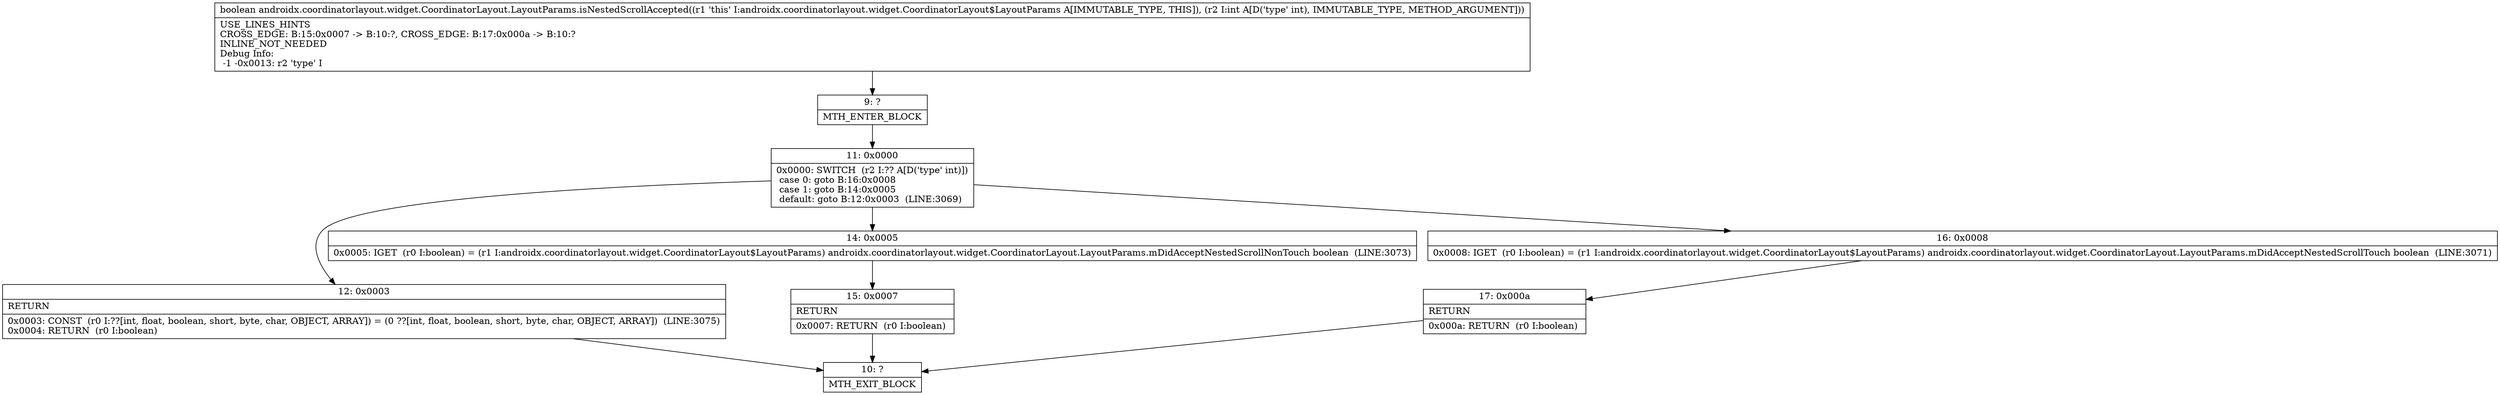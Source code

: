digraph "CFG forandroidx.coordinatorlayout.widget.CoordinatorLayout.LayoutParams.isNestedScrollAccepted(I)Z" {
Node_9 [shape=record,label="{9\:\ ?|MTH_ENTER_BLOCK\l}"];
Node_11 [shape=record,label="{11\:\ 0x0000|0x0000: SWITCH  (r2 I:?? A[D('type' int)])\l case 0: goto B:16:0x0008\l case 1: goto B:14:0x0005\l default: goto B:12:0x0003  (LINE:3069)\l}"];
Node_12 [shape=record,label="{12\:\ 0x0003|RETURN\l|0x0003: CONST  (r0 I:??[int, float, boolean, short, byte, char, OBJECT, ARRAY]) = (0 ??[int, float, boolean, short, byte, char, OBJECT, ARRAY])  (LINE:3075)\l0x0004: RETURN  (r0 I:boolean) \l}"];
Node_10 [shape=record,label="{10\:\ ?|MTH_EXIT_BLOCK\l}"];
Node_14 [shape=record,label="{14\:\ 0x0005|0x0005: IGET  (r0 I:boolean) = (r1 I:androidx.coordinatorlayout.widget.CoordinatorLayout$LayoutParams) androidx.coordinatorlayout.widget.CoordinatorLayout.LayoutParams.mDidAcceptNestedScrollNonTouch boolean  (LINE:3073)\l}"];
Node_15 [shape=record,label="{15\:\ 0x0007|RETURN\l|0x0007: RETURN  (r0 I:boolean) \l}"];
Node_16 [shape=record,label="{16\:\ 0x0008|0x0008: IGET  (r0 I:boolean) = (r1 I:androidx.coordinatorlayout.widget.CoordinatorLayout$LayoutParams) androidx.coordinatorlayout.widget.CoordinatorLayout.LayoutParams.mDidAcceptNestedScrollTouch boolean  (LINE:3071)\l}"];
Node_17 [shape=record,label="{17\:\ 0x000a|RETURN\l|0x000a: RETURN  (r0 I:boolean) \l}"];
MethodNode[shape=record,label="{boolean androidx.coordinatorlayout.widget.CoordinatorLayout.LayoutParams.isNestedScrollAccepted((r1 'this' I:androidx.coordinatorlayout.widget.CoordinatorLayout$LayoutParams A[IMMUTABLE_TYPE, THIS]), (r2 I:int A[D('type' int), IMMUTABLE_TYPE, METHOD_ARGUMENT]))  | USE_LINES_HINTS\lCROSS_EDGE: B:15:0x0007 \-\> B:10:?, CROSS_EDGE: B:17:0x000a \-\> B:10:?\lINLINE_NOT_NEEDED\lDebug Info:\l  \-1 \-0x0013: r2 'type' I\l}"];
MethodNode -> Node_9;Node_9 -> Node_11;
Node_11 -> Node_12;
Node_11 -> Node_14;
Node_11 -> Node_16;
Node_12 -> Node_10;
Node_14 -> Node_15;
Node_15 -> Node_10;
Node_16 -> Node_17;
Node_17 -> Node_10;
}

